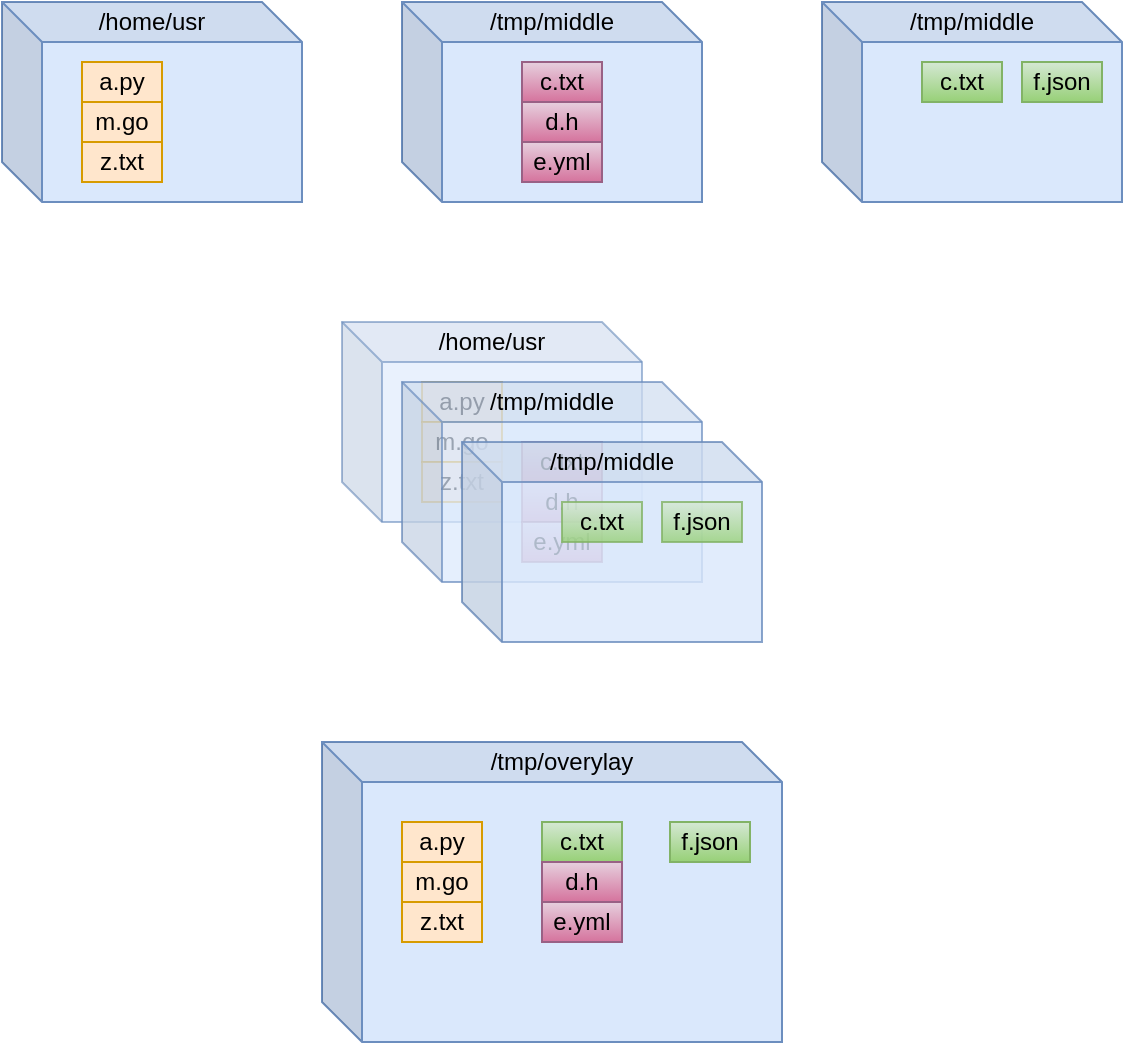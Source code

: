 <mxfile version="13.9.9" type="device"><diagram id="Fjzf3MB0gyPvlifNwCXB" name="第 1 页"><mxGraphModel dx="946" dy="600" grid="1" gridSize="10" guides="1" tooltips="1" connect="1" arrows="1" fold="1" page="1" pageScale="1" pageWidth="827" pageHeight="1169" math="0" shadow="0"><root><mxCell id="0"/><mxCell id="1" parent="0"/><mxCell id="dQtdLBhlgL7WCoEukCCN-3" value="" style="shape=cube;whiteSpace=wrap;html=1;boundedLbl=1;backgroundOutline=1;darkOpacity=0.05;darkOpacity2=0.1;size=20;fillColor=#dae8fc;strokeColor=#6c8ebf;shadow=0;connectable=1;cloneable=1;strokeOpacity=100;" vertex="1" parent="1"><mxGeometry x="80" y="130" width="150" height="100" as="geometry"/></mxCell><mxCell id="dQtdLBhlgL7WCoEukCCN-4" value="/home/usr" style="text;html=1;strokeColor=none;fillColor=none;align=center;verticalAlign=middle;whiteSpace=wrap;rounded=0;shadow=0;" vertex="1" parent="1"><mxGeometry x="120" y="130" width="70" height="20" as="geometry"/></mxCell><mxCell id="dQtdLBhlgL7WCoEukCCN-7" value="a.py" style="rounded=0;whiteSpace=wrap;html=1;shadow=0;fillColor=#ffe6cc;strokeColor=#d79b00;" vertex="1" parent="1"><mxGeometry x="120" y="160" width="40" height="20" as="geometry"/></mxCell><mxCell id="dQtdLBhlgL7WCoEukCCN-8" value="m.go" style="rounded=0;whiteSpace=wrap;html=1;shadow=0;fillColor=#ffe6cc;strokeColor=#d79b00;" vertex="1" parent="1"><mxGeometry x="120" y="180" width="40" height="20" as="geometry"/></mxCell><mxCell id="dQtdLBhlgL7WCoEukCCN-10" value="z.txt" style="rounded=0;whiteSpace=wrap;html=1;shadow=0;fillColor=#ffe6cc;strokeColor=#d79b00;" vertex="1" parent="1"><mxGeometry x="120" y="200" width="40" height="20" as="geometry"/></mxCell><mxCell id="dQtdLBhlgL7WCoEukCCN-11" value="" style="shape=cube;whiteSpace=wrap;html=1;boundedLbl=1;backgroundOutline=1;darkOpacity=0.05;darkOpacity2=0.1;size=20;fillColor=#dae8fc;strokeColor=#6c8ebf;shadow=0;connectable=1;cloneable=1;strokeOpacity=100;" vertex="1" parent="1"><mxGeometry x="280" y="130" width="150" height="100" as="geometry"/></mxCell><mxCell id="dQtdLBhlgL7WCoEukCCN-12" value="/tmp/middle" style="text;html=1;strokeColor=none;fillColor=none;align=center;verticalAlign=middle;whiteSpace=wrap;rounded=0;shadow=0;" vertex="1" parent="1"><mxGeometry x="320" y="130" width="70" height="20" as="geometry"/></mxCell><mxCell id="dQtdLBhlgL7WCoEukCCN-13" value="c.txt" style="rounded=0;whiteSpace=wrap;html=1;shadow=0;fillColor=#e6d0de;strokeColor=#996185;gradientColor=#d5739d;" vertex="1" parent="1"><mxGeometry x="340" y="160" width="40" height="20" as="geometry"/></mxCell><mxCell id="dQtdLBhlgL7WCoEukCCN-14" value="d.h" style="rounded=0;whiteSpace=wrap;html=1;shadow=0;fillColor=#e6d0de;strokeColor=#996185;gradientColor=#d5739d;" vertex="1" parent="1"><mxGeometry x="340" y="180" width="40" height="20" as="geometry"/></mxCell><mxCell id="dQtdLBhlgL7WCoEukCCN-15" value="e.yml" style="rounded=0;whiteSpace=wrap;html=1;shadow=0;fillColor=#e6d0de;strokeColor=#996185;gradientColor=#d5739d;" vertex="1" parent="1"><mxGeometry x="340" y="200" width="40" height="20" as="geometry"/></mxCell><mxCell id="dQtdLBhlgL7WCoEukCCN-16" value="" style="shape=cube;whiteSpace=wrap;html=1;boundedLbl=1;backgroundOutline=1;darkOpacity=0.05;darkOpacity2=0.1;size=20;fillColor=#dae8fc;strokeColor=#6c8ebf;shadow=0;connectable=1;cloneable=1;strokeOpacity=100;" vertex="1" parent="1"><mxGeometry x="490" y="130" width="150" height="100" as="geometry"/></mxCell><mxCell id="dQtdLBhlgL7WCoEukCCN-17" value="/tmp/middle" style="text;html=1;strokeColor=none;fillColor=none;align=center;verticalAlign=middle;whiteSpace=wrap;rounded=0;shadow=0;" vertex="1" parent="1"><mxGeometry x="530" y="130" width="70" height="20" as="geometry"/></mxCell><mxCell id="dQtdLBhlgL7WCoEukCCN-18" value="c.txt" style="rounded=0;whiteSpace=wrap;html=1;shadow=0;fillColor=#d5e8d4;strokeColor=#82b366;gradientColor=#97d077;" vertex="1" parent="1"><mxGeometry x="540" y="160" width="40" height="20" as="geometry"/></mxCell><mxCell id="dQtdLBhlgL7WCoEukCCN-19" value="f.json" style="rounded=0;whiteSpace=wrap;html=1;shadow=0;fillColor=#d5e8d4;strokeColor=#82b366;gradientColor=#97d077;" vertex="1" parent="1"><mxGeometry x="590" y="160" width="40" height="20" as="geometry"/></mxCell><mxCell id="dQtdLBhlgL7WCoEukCCN-42" value="" style="group" vertex="1" connectable="0" parent="1"><mxGeometry x="250" y="290" width="220" height="160" as="geometry"/></mxCell><mxCell id="dQtdLBhlgL7WCoEukCCN-23" value="" style="shape=cube;whiteSpace=wrap;html=1;boundedLbl=1;backgroundOutline=1;darkOpacity=0.05;darkOpacity2=0.1;size=20;fillColor=#dae8fc;strokeColor=#6c8ebf;shadow=0;connectable=1;cloneable=1;strokeOpacity=100;opacity=60;" vertex="1" parent="dQtdLBhlgL7WCoEukCCN-42"><mxGeometry width="150" height="100" as="geometry"/></mxCell><mxCell id="dQtdLBhlgL7WCoEukCCN-24" value="/home/usr" style="text;html=1;strokeColor=none;fillColor=none;align=center;verticalAlign=middle;whiteSpace=wrap;rounded=0;shadow=0;opacity=60;" vertex="1" parent="dQtdLBhlgL7WCoEukCCN-42"><mxGeometry x="40" width="70" height="20" as="geometry"/></mxCell><mxCell id="dQtdLBhlgL7WCoEukCCN-25" value="a.py" style="rounded=0;whiteSpace=wrap;html=1;shadow=0;fillColor=#ffe6cc;strokeColor=#d79b00;opacity=60;" vertex="1" parent="dQtdLBhlgL7WCoEukCCN-42"><mxGeometry x="40" y="30" width="40" height="20" as="geometry"/></mxCell><mxCell id="dQtdLBhlgL7WCoEukCCN-26" value="m.go" style="rounded=0;whiteSpace=wrap;html=1;shadow=0;fillColor=#ffe6cc;strokeColor=#d79b00;opacity=60;" vertex="1" parent="dQtdLBhlgL7WCoEukCCN-42"><mxGeometry x="40" y="50" width="40" height="20" as="geometry"/></mxCell><mxCell id="dQtdLBhlgL7WCoEukCCN-27" value="z.txt" style="rounded=0;whiteSpace=wrap;html=1;shadow=0;fillColor=#ffe6cc;strokeColor=#d79b00;opacity=60;" vertex="1" parent="dQtdLBhlgL7WCoEukCCN-42"><mxGeometry x="40" y="70" width="40" height="20" as="geometry"/></mxCell><mxCell id="dQtdLBhlgL7WCoEukCCN-48" value="" style="group" vertex="1" connectable="0" parent="dQtdLBhlgL7WCoEukCCN-42"><mxGeometry x="30" y="30" width="190" height="130" as="geometry"/></mxCell><mxCell id="dQtdLBhlgL7WCoEukCCN-43" value="" style="shape=cube;whiteSpace=wrap;html=1;boundedLbl=1;backgroundOutline=1;darkOpacity=0.05;darkOpacity2=0.1;size=20;fillColor=#dae8fc;strokeColor=#6c8ebf;shadow=0;connectable=1;cloneable=1;strokeOpacity=100;opacity=70;" vertex="1" parent="dQtdLBhlgL7WCoEukCCN-48"><mxGeometry width="150" height="100" as="geometry"/></mxCell><mxCell id="dQtdLBhlgL7WCoEukCCN-44" value="/tmp/middle" style="text;html=1;strokeColor=none;fillColor=none;align=center;verticalAlign=middle;whiteSpace=wrap;rounded=0;shadow=0;opacity=70;" vertex="1" parent="dQtdLBhlgL7WCoEukCCN-48"><mxGeometry x="40" width="70" height="20" as="geometry"/></mxCell><mxCell id="dQtdLBhlgL7WCoEukCCN-45" value="c.txt" style="rounded=0;whiteSpace=wrap;html=1;shadow=0;fillColor=#e6d0de;strokeColor=#996185;gradientColor=#d5739d;opacity=70;" vertex="1" parent="dQtdLBhlgL7WCoEukCCN-48"><mxGeometry x="60" y="30" width="40" height="20" as="geometry"/></mxCell><mxCell id="dQtdLBhlgL7WCoEukCCN-46" value="d.h" style="rounded=0;whiteSpace=wrap;html=1;shadow=0;fillColor=#e6d0de;strokeColor=#996185;gradientColor=#d5739d;opacity=70;" vertex="1" parent="dQtdLBhlgL7WCoEukCCN-48"><mxGeometry x="60" y="50" width="40" height="20" as="geometry"/></mxCell><mxCell id="dQtdLBhlgL7WCoEukCCN-47" value="e.yml" style="rounded=0;whiteSpace=wrap;html=1;shadow=0;fillColor=#e6d0de;strokeColor=#996185;gradientColor=#d5739d;opacity=70;" vertex="1" parent="dQtdLBhlgL7WCoEukCCN-48"><mxGeometry x="60" y="70" width="40" height="20" as="geometry"/></mxCell><mxCell id="dQtdLBhlgL7WCoEukCCN-40" value="" style="group;opacity=80;" vertex="1" connectable="0" parent="dQtdLBhlgL7WCoEukCCN-48"><mxGeometry x="30" y="30" width="150" height="100" as="geometry"/></mxCell><mxCell id="dQtdLBhlgL7WCoEukCCN-33" value="" style="shape=cube;whiteSpace=wrap;html=1;boundedLbl=1;backgroundOutline=1;darkOpacity=0.05;darkOpacity2=0.1;size=20;fillColor=#dae8fc;strokeColor=#6c8ebf;shadow=0;connectable=1;cloneable=1;strokeOpacity=100;opacity=80;" vertex="1" parent="dQtdLBhlgL7WCoEukCCN-40"><mxGeometry width="150" height="100" as="geometry"/></mxCell><mxCell id="dQtdLBhlgL7WCoEukCCN-34" value="/tmp/middle" style="text;html=1;strokeColor=none;fillColor=none;align=center;verticalAlign=middle;whiteSpace=wrap;rounded=0;shadow=0;opacity=80;" vertex="1" parent="dQtdLBhlgL7WCoEukCCN-40"><mxGeometry x="40" width="70" height="20" as="geometry"/></mxCell><mxCell id="dQtdLBhlgL7WCoEukCCN-35" value="c.txt" style="rounded=0;whiteSpace=wrap;html=1;shadow=0;fillColor=#d5e8d4;strokeColor=#82b366;gradientColor=#97d077;opacity=80;" vertex="1" parent="dQtdLBhlgL7WCoEukCCN-40"><mxGeometry x="50" y="30" width="40" height="20" as="geometry"/></mxCell><mxCell id="dQtdLBhlgL7WCoEukCCN-36" value="f.json" style="rounded=0;whiteSpace=wrap;html=1;shadow=0;fillColor=#d5e8d4;strokeColor=#82b366;gradientColor=#97d077;opacity=80;" vertex="1" parent="dQtdLBhlgL7WCoEukCCN-40"><mxGeometry x="100" y="30" width="40" height="20" as="geometry"/></mxCell><mxCell id="dQtdLBhlgL7WCoEukCCN-49" value="" style="shape=cube;whiteSpace=wrap;html=1;boundedLbl=1;backgroundOutline=1;darkOpacity=0.05;darkOpacity2=0.1;size=20;fillColor=#dae8fc;strokeColor=#6c8ebf;shadow=0;connectable=1;cloneable=1;strokeOpacity=100;" vertex="1" parent="1"><mxGeometry x="240" y="500" width="230" height="150" as="geometry"/></mxCell><mxCell id="dQtdLBhlgL7WCoEukCCN-50" value="/tmp/overylay" style="text;html=1;strokeColor=none;fillColor=none;align=center;verticalAlign=middle;whiteSpace=wrap;rounded=0;shadow=0;" vertex="1" parent="1"><mxGeometry x="325" y="500" width="70" height="20" as="geometry"/></mxCell><mxCell id="dQtdLBhlgL7WCoEukCCN-52" value="f.json" style="rounded=0;whiteSpace=wrap;html=1;shadow=0;fillColor=#d5e8d4;strokeColor=#82b366;gradientColor=#97d077;" vertex="1" parent="1"><mxGeometry x="414" y="540" width="40" height="20" as="geometry"/></mxCell><mxCell id="dQtdLBhlgL7WCoEukCCN-54" value="a.py" style="rounded=0;whiteSpace=wrap;html=1;shadow=0;fillColor=#ffe6cc;strokeColor=#d79b00;" vertex="1" parent="1"><mxGeometry x="280" y="540" width="40" height="20" as="geometry"/></mxCell><mxCell id="dQtdLBhlgL7WCoEukCCN-55" value="m.go" style="rounded=0;whiteSpace=wrap;html=1;shadow=0;fillColor=#ffe6cc;strokeColor=#d79b00;" vertex="1" parent="1"><mxGeometry x="280" y="560" width="40" height="20" as="geometry"/></mxCell><mxCell id="dQtdLBhlgL7WCoEukCCN-56" value="z.txt" style="rounded=0;whiteSpace=wrap;html=1;shadow=0;fillColor=#ffe6cc;strokeColor=#d79b00;" vertex="1" parent="1"><mxGeometry x="280" y="580" width="40" height="20" as="geometry"/></mxCell><mxCell id="dQtdLBhlgL7WCoEukCCN-57" value="c.txt" style="rounded=0;whiteSpace=wrap;html=1;shadow=0;fillColor=#d5e8d4;strokeColor=#82b366;gradientColor=#97d077;" vertex="1" parent="1"><mxGeometry x="350" y="540" width="40" height="20" as="geometry"/></mxCell><mxCell id="dQtdLBhlgL7WCoEukCCN-58" value="d.h" style="rounded=0;whiteSpace=wrap;html=1;shadow=0;fillColor=#e6d0de;strokeColor=#996185;gradientColor=#d5739d;" vertex="1" parent="1"><mxGeometry x="350" y="560" width="40" height="20" as="geometry"/></mxCell><mxCell id="dQtdLBhlgL7WCoEukCCN-59" value="e.yml" style="rounded=0;whiteSpace=wrap;html=1;shadow=0;fillColor=#e6d0de;strokeColor=#996185;gradientColor=#d5739d;" vertex="1" parent="1"><mxGeometry x="350" y="580" width="40" height="20" as="geometry"/></mxCell></root></mxGraphModel></diagram></mxfile>